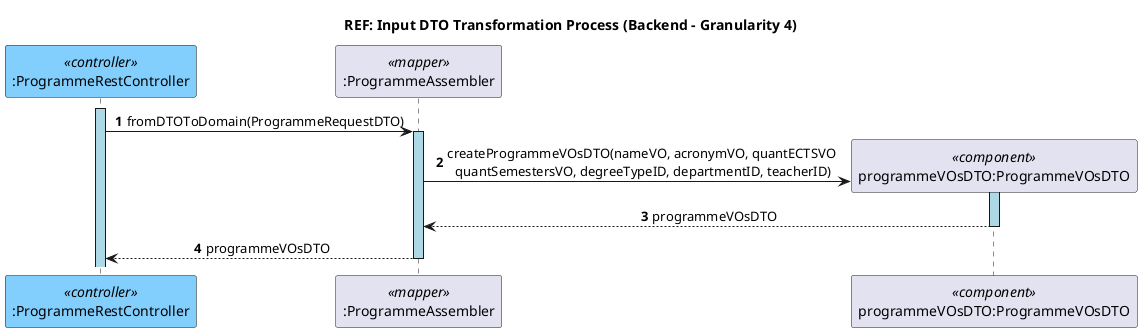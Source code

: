 @startuml
title REF: Input DTO Transformation Process (Backend - Granularity 4)
skinparam sequenceLifeLineBackgroundColor lightblue
skinparam sequenceMessageAlign center
autonumber

participant ":ProgrammeRestController" as RestController <<controller>> #82CFFD
participant ":ProgrammeAssembler" as ProgrammeMapper <<mapper>>
participant "programmeVOsDTO:ProgrammeVOsDTO" as ProgrammeVOsDTO <<component>>

activate RestController
RestController -> ProgrammeMapper ++: fromDTOToDomain(ProgrammeRequestDTO)
ProgrammeMapper -> ProgrammeVOsDTO**: createProgrammeVOsDTO(nameVO, acronymVO, quantECTSVO \nquantSemestersVO, degreeTypeID, departmentID, teacherID)
activate ProgrammeVOsDTO
ProgrammeVOsDTO --> ProgrammeMapper--: programmeVOsDTO
ProgrammeMapper --> RestController--: programmeVOsDTO
@enduml